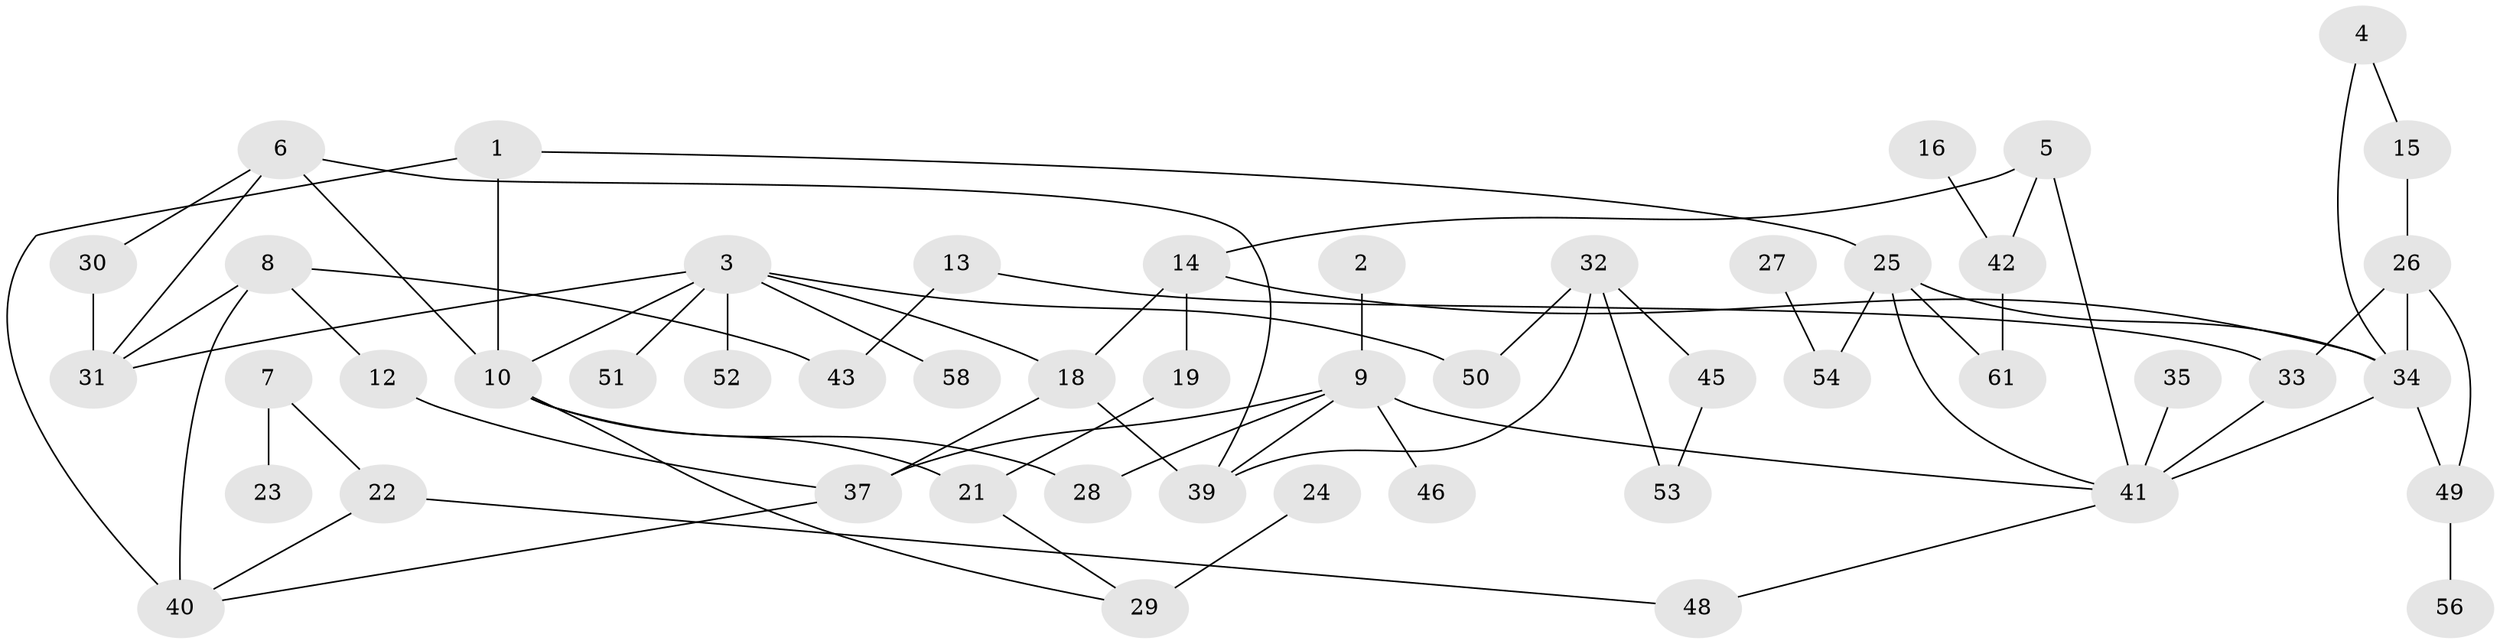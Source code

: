 // original degree distribution, {2: 0.23140495867768596, 1: 0.2975206611570248, 4: 0.1487603305785124, 3: 0.1652892561983471, 5: 0.049586776859504134, 0: 0.08264462809917356, 6: 0.024793388429752067}
// Generated by graph-tools (version 1.1) at 2025/33/03/09/25 02:33:30]
// undirected, 50 vertices, 71 edges
graph export_dot {
graph [start="1"]
  node [color=gray90,style=filled];
  1;
  2;
  3;
  4;
  5;
  6;
  7;
  8;
  9;
  10;
  12;
  13;
  14;
  15;
  16;
  18;
  19;
  21;
  22;
  23;
  24;
  25;
  26;
  27;
  28;
  29;
  30;
  31;
  32;
  33;
  34;
  35;
  37;
  39;
  40;
  41;
  42;
  43;
  45;
  46;
  48;
  49;
  50;
  51;
  52;
  53;
  54;
  56;
  58;
  61;
  1 -- 10 [weight=1.0];
  1 -- 25 [weight=1.0];
  1 -- 40 [weight=1.0];
  2 -- 9 [weight=1.0];
  3 -- 10 [weight=1.0];
  3 -- 18 [weight=1.0];
  3 -- 31 [weight=1.0];
  3 -- 50 [weight=1.0];
  3 -- 51 [weight=1.0];
  3 -- 52 [weight=1.0];
  3 -- 58 [weight=1.0];
  4 -- 15 [weight=1.0];
  4 -- 34 [weight=1.0];
  5 -- 14 [weight=1.0];
  5 -- 41 [weight=1.0];
  5 -- 42 [weight=1.0];
  6 -- 10 [weight=1.0];
  6 -- 30 [weight=1.0];
  6 -- 31 [weight=1.0];
  6 -- 39 [weight=1.0];
  7 -- 22 [weight=1.0];
  7 -- 23 [weight=1.0];
  8 -- 12 [weight=1.0];
  8 -- 31 [weight=1.0];
  8 -- 40 [weight=3.0];
  8 -- 43 [weight=1.0];
  9 -- 28 [weight=1.0];
  9 -- 37 [weight=2.0];
  9 -- 39 [weight=1.0];
  9 -- 41 [weight=2.0];
  9 -- 46 [weight=1.0];
  10 -- 21 [weight=1.0];
  10 -- 28 [weight=2.0];
  10 -- 29 [weight=1.0];
  12 -- 37 [weight=1.0];
  13 -- 33 [weight=1.0];
  13 -- 43 [weight=1.0];
  14 -- 18 [weight=1.0];
  14 -- 19 [weight=1.0];
  14 -- 34 [weight=1.0];
  15 -- 26 [weight=2.0];
  16 -- 42 [weight=1.0];
  18 -- 37 [weight=1.0];
  18 -- 39 [weight=1.0];
  19 -- 21 [weight=1.0];
  21 -- 29 [weight=1.0];
  22 -- 40 [weight=1.0];
  22 -- 48 [weight=1.0];
  24 -- 29 [weight=2.0];
  25 -- 34 [weight=1.0];
  25 -- 41 [weight=1.0];
  25 -- 54 [weight=1.0];
  25 -- 61 [weight=1.0];
  26 -- 33 [weight=1.0];
  26 -- 34 [weight=2.0];
  26 -- 49 [weight=1.0];
  27 -- 54 [weight=1.0];
  30 -- 31 [weight=1.0];
  32 -- 39 [weight=1.0];
  32 -- 45 [weight=1.0];
  32 -- 50 [weight=1.0];
  32 -- 53 [weight=1.0];
  33 -- 41 [weight=1.0];
  34 -- 41 [weight=2.0];
  34 -- 49 [weight=1.0];
  35 -- 41 [weight=2.0];
  37 -- 40 [weight=1.0];
  41 -- 48 [weight=1.0];
  42 -- 61 [weight=1.0];
  45 -- 53 [weight=1.0];
  49 -- 56 [weight=1.0];
}
